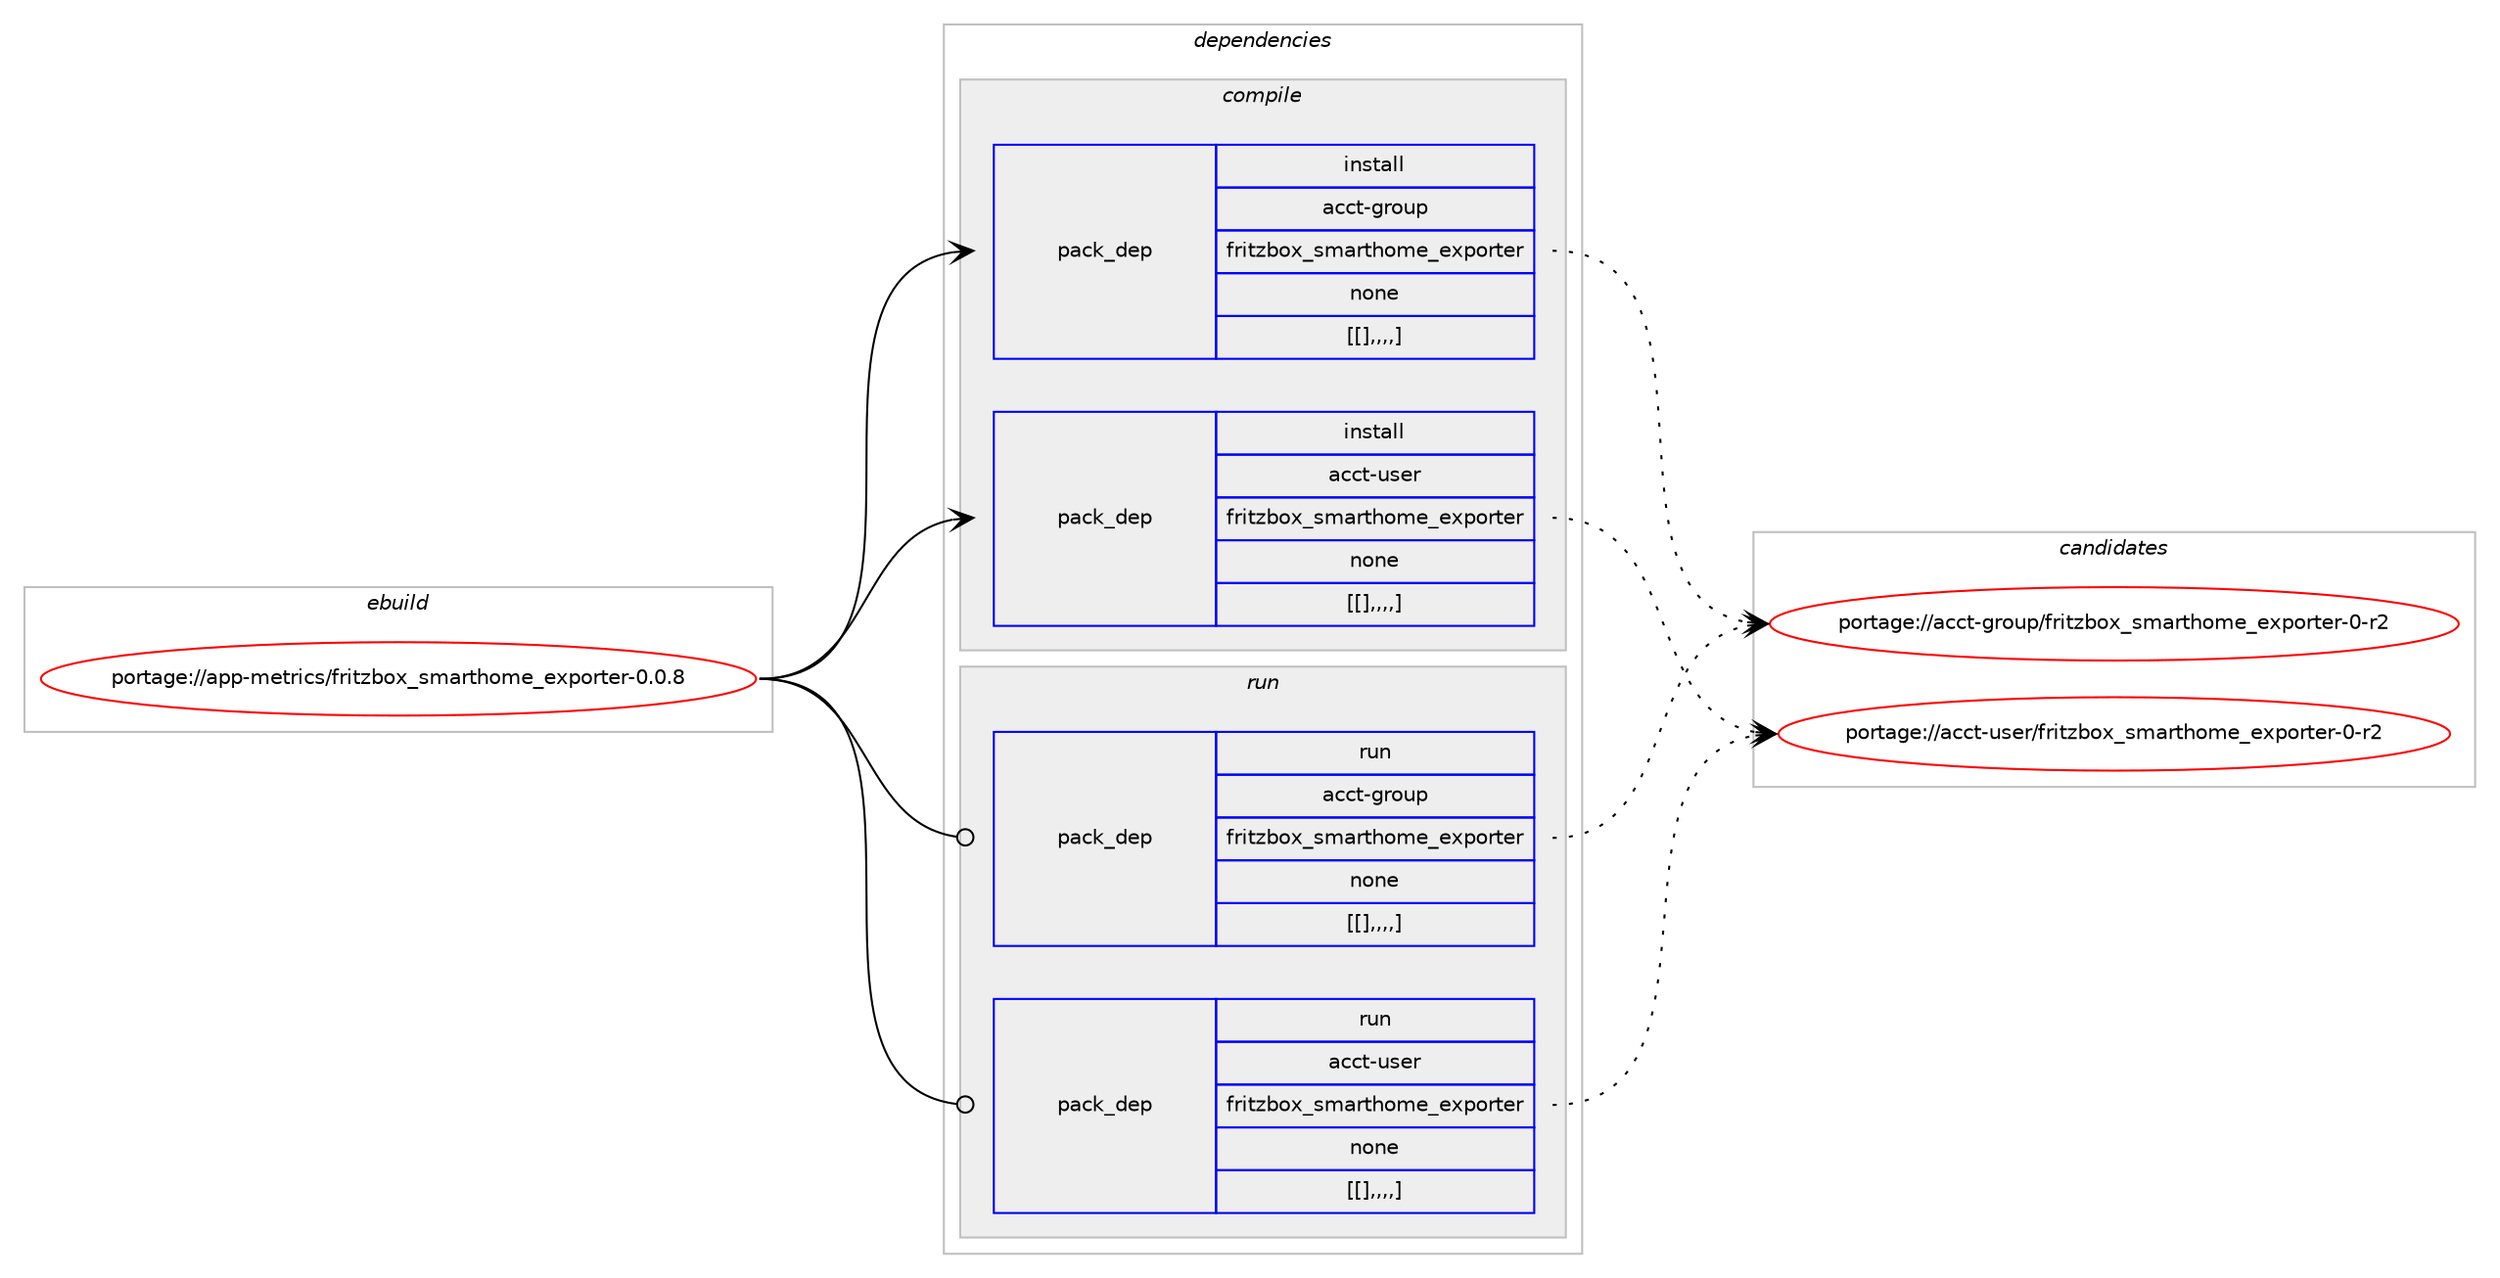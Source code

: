 digraph prolog {

# *************
# Graph options
# *************

newrank=true;
concentrate=true;
compound=true;
graph [rankdir=LR,fontname=Helvetica,fontsize=10,ranksep=1.5];#, ranksep=2.5, nodesep=0.2];
edge  [arrowhead=vee];
node  [fontname=Helvetica,fontsize=10];

# **********
# The ebuild
# **********

subgraph cluster_leftcol {
color=gray;
label=<<i>ebuild</i>>;
id [label="portage://app-metrics/fritzbox_smarthome_exporter-0.0.8", color=red, width=4, href="../app-metrics/fritzbox_smarthome_exporter-0.0.8.svg"];
}

# ****************
# The dependencies
# ****************

subgraph cluster_midcol {
color=gray;
label=<<i>dependencies</i>>;
subgraph cluster_compile {
fillcolor="#eeeeee";
style=filled;
label=<<i>compile</i>>;
subgraph pack27763 {
dependency39819 [label=<<TABLE BORDER="0" CELLBORDER="1" CELLSPACING="0" CELLPADDING="4" WIDTH="220"><TR><TD ROWSPAN="6" CELLPADDING="30">pack_dep</TD></TR><TR><TD WIDTH="110">install</TD></TR><TR><TD>acct-group</TD></TR><TR><TD>fritzbox_smarthome_exporter</TD></TR><TR><TD>none</TD></TR><TR><TD>[[],,,,]</TD></TR></TABLE>>, shape=none, color=blue];
}
id:e -> dependency39819:w [weight=20,style="solid",arrowhead="vee"];
subgraph pack27764 {
dependency39820 [label=<<TABLE BORDER="0" CELLBORDER="1" CELLSPACING="0" CELLPADDING="4" WIDTH="220"><TR><TD ROWSPAN="6" CELLPADDING="30">pack_dep</TD></TR><TR><TD WIDTH="110">install</TD></TR><TR><TD>acct-user</TD></TR><TR><TD>fritzbox_smarthome_exporter</TD></TR><TR><TD>none</TD></TR><TR><TD>[[],,,,]</TD></TR></TABLE>>, shape=none, color=blue];
}
id:e -> dependency39820:w [weight=20,style="solid",arrowhead="vee"];
}
subgraph cluster_compileandrun {
fillcolor="#eeeeee";
style=filled;
label=<<i>compile and run</i>>;
}
subgraph cluster_run {
fillcolor="#eeeeee";
style=filled;
label=<<i>run</i>>;
subgraph pack27765 {
dependency39821 [label=<<TABLE BORDER="0" CELLBORDER="1" CELLSPACING="0" CELLPADDING="4" WIDTH="220"><TR><TD ROWSPAN="6" CELLPADDING="30">pack_dep</TD></TR><TR><TD WIDTH="110">run</TD></TR><TR><TD>acct-group</TD></TR><TR><TD>fritzbox_smarthome_exporter</TD></TR><TR><TD>none</TD></TR><TR><TD>[[],,,,]</TD></TR></TABLE>>, shape=none, color=blue];
}
id:e -> dependency39821:w [weight=20,style="solid",arrowhead="odot"];
subgraph pack27766 {
dependency39822 [label=<<TABLE BORDER="0" CELLBORDER="1" CELLSPACING="0" CELLPADDING="4" WIDTH="220"><TR><TD ROWSPAN="6" CELLPADDING="30">pack_dep</TD></TR><TR><TD WIDTH="110">run</TD></TR><TR><TD>acct-user</TD></TR><TR><TD>fritzbox_smarthome_exporter</TD></TR><TR><TD>none</TD></TR><TR><TD>[[],,,,]</TD></TR></TABLE>>, shape=none, color=blue];
}
id:e -> dependency39822:w [weight=20,style="solid",arrowhead="odot"];
}
}

# **************
# The candidates
# **************

subgraph cluster_choices {
rank=same;
color=gray;
label=<<i>candidates</i>>;

subgraph choice27763 {
color=black;
nodesep=1;
choice97999911645103114111117112471021141051161229811112095115109971141161041111091019510112011211111411610111445484511450 [label="portage://acct-group/fritzbox_smarthome_exporter-0-r2", color=red, width=4,href="../acct-group/fritzbox_smarthome_exporter-0-r2.svg"];
dependency39819:e -> choice97999911645103114111117112471021141051161229811112095115109971141161041111091019510112011211111411610111445484511450:w [style=dotted,weight="100"];
}
subgraph choice27764 {
color=black;
nodesep=1;
choice97999911645117115101114471021141051161229811112095115109971141161041111091019510112011211111411610111445484511450 [label="portage://acct-user/fritzbox_smarthome_exporter-0-r2", color=red, width=4,href="../acct-user/fritzbox_smarthome_exporter-0-r2.svg"];
dependency39820:e -> choice97999911645117115101114471021141051161229811112095115109971141161041111091019510112011211111411610111445484511450:w [style=dotted,weight="100"];
}
subgraph choice27765 {
color=black;
nodesep=1;
choice97999911645103114111117112471021141051161229811112095115109971141161041111091019510112011211111411610111445484511450 [label="portage://acct-group/fritzbox_smarthome_exporter-0-r2", color=red, width=4,href="../acct-group/fritzbox_smarthome_exporter-0-r2.svg"];
dependency39821:e -> choice97999911645103114111117112471021141051161229811112095115109971141161041111091019510112011211111411610111445484511450:w [style=dotted,weight="100"];
}
subgraph choice27766 {
color=black;
nodesep=1;
choice97999911645117115101114471021141051161229811112095115109971141161041111091019510112011211111411610111445484511450 [label="portage://acct-user/fritzbox_smarthome_exporter-0-r2", color=red, width=4,href="../acct-user/fritzbox_smarthome_exporter-0-r2.svg"];
dependency39822:e -> choice97999911645117115101114471021141051161229811112095115109971141161041111091019510112011211111411610111445484511450:w [style=dotted,weight="100"];
}
}

}

